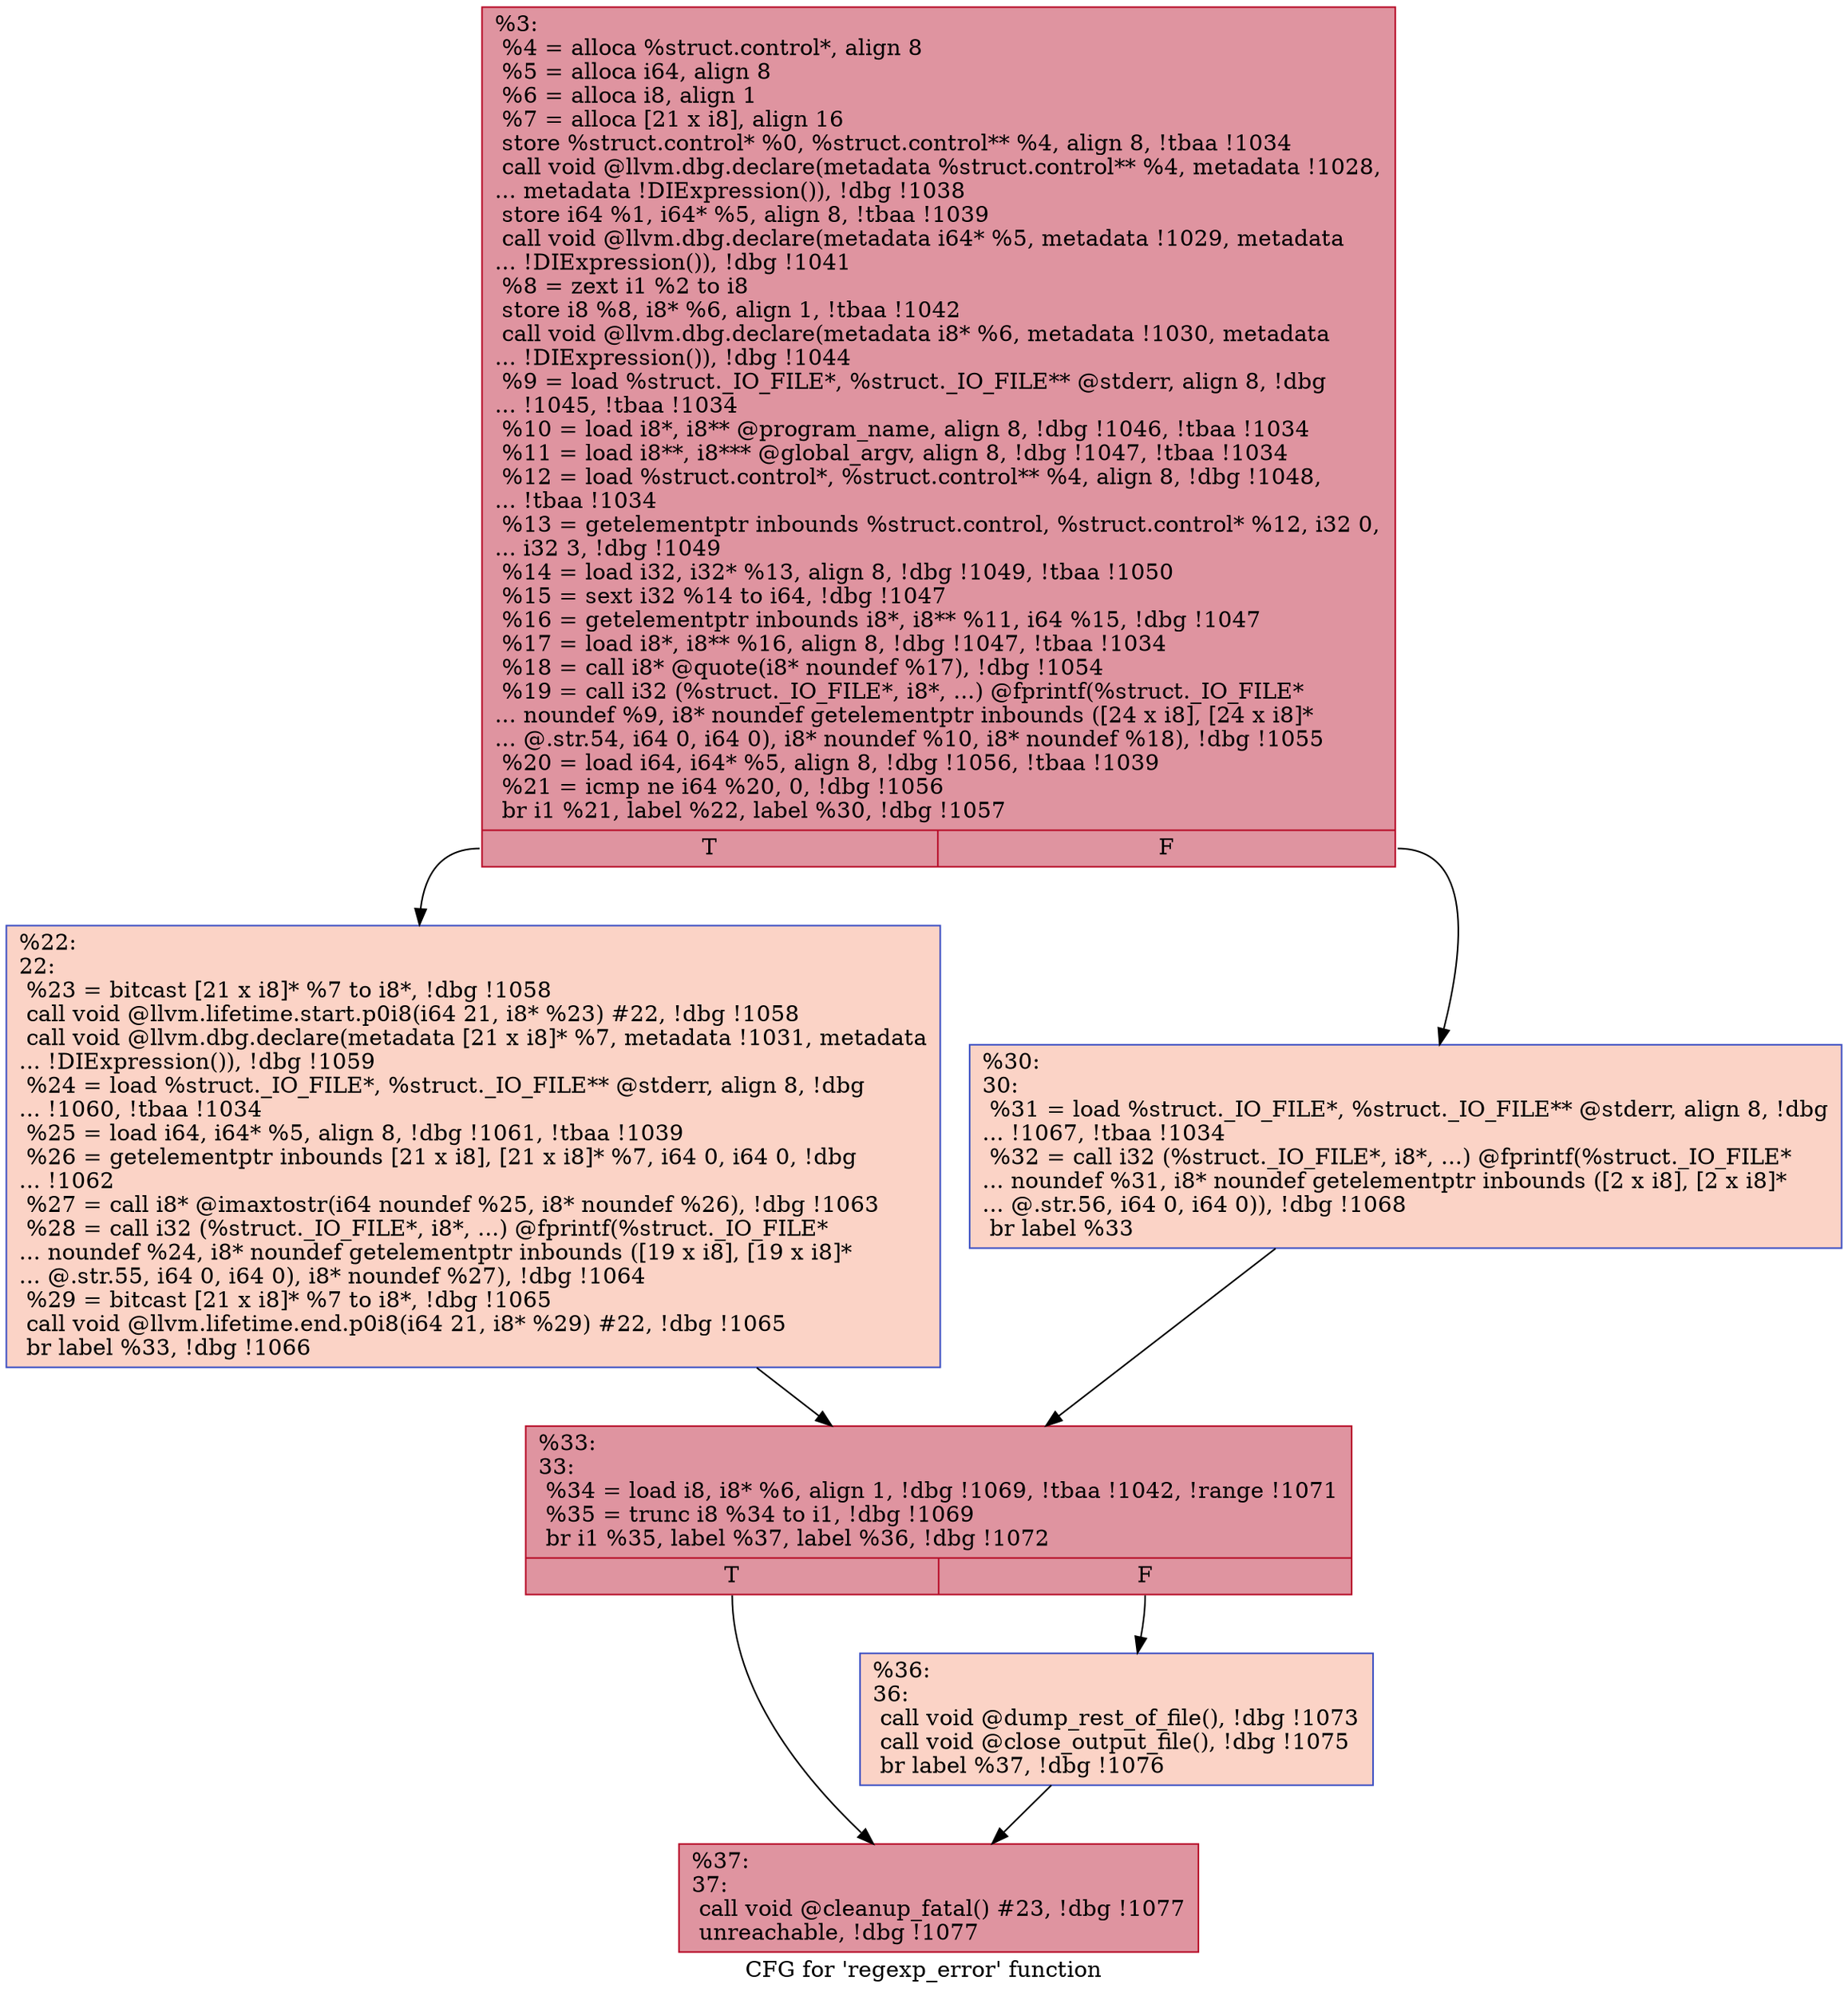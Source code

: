 digraph "CFG for 'regexp_error' function" {
	label="CFG for 'regexp_error' function";

	Node0x2364e50 [shape=record,color="#b70d28ff", style=filled, fillcolor="#b70d2870",label="{%3:\l  %4 = alloca %struct.control*, align 8\l  %5 = alloca i64, align 8\l  %6 = alloca i8, align 1\l  %7 = alloca [21 x i8], align 16\l  store %struct.control* %0, %struct.control** %4, align 8, !tbaa !1034\l  call void @llvm.dbg.declare(metadata %struct.control** %4, metadata !1028,\l... metadata !DIExpression()), !dbg !1038\l  store i64 %1, i64* %5, align 8, !tbaa !1039\l  call void @llvm.dbg.declare(metadata i64* %5, metadata !1029, metadata\l... !DIExpression()), !dbg !1041\l  %8 = zext i1 %2 to i8\l  store i8 %8, i8* %6, align 1, !tbaa !1042\l  call void @llvm.dbg.declare(metadata i8* %6, metadata !1030, metadata\l... !DIExpression()), !dbg !1044\l  %9 = load %struct._IO_FILE*, %struct._IO_FILE** @stderr, align 8, !dbg\l... !1045, !tbaa !1034\l  %10 = load i8*, i8** @program_name, align 8, !dbg !1046, !tbaa !1034\l  %11 = load i8**, i8*** @global_argv, align 8, !dbg !1047, !tbaa !1034\l  %12 = load %struct.control*, %struct.control** %4, align 8, !dbg !1048,\l... !tbaa !1034\l  %13 = getelementptr inbounds %struct.control, %struct.control* %12, i32 0,\l... i32 3, !dbg !1049\l  %14 = load i32, i32* %13, align 8, !dbg !1049, !tbaa !1050\l  %15 = sext i32 %14 to i64, !dbg !1047\l  %16 = getelementptr inbounds i8*, i8** %11, i64 %15, !dbg !1047\l  %17 = load i8*, i8** %16, align 8, !dbg !1047, !tbaa !1034\l  %18 = call i8* @quote(i8* noundef %17), !dbg !1054\l  %19 = call i32 (%struct._IO_FILE*, i8*, ...) @fprintf(%struct._IO_FILE*\l... noundef %9, i8* noundef getelementptr inbounds ([24 x i8], [24 x i8]*\l... @.str.54, i64 0, i64 0), i8* noundef %10, i8* noundef %18), !dbg !1055\l  %20 = load i64, i64* %5, align 8, !dbg !1056, !tbaa !1039\l  %21 = icmp ne i64 %20, 0, !dbg !1056\l  br i1 %21, label %22, label %30, !dbg !1057\l|{<s0>T|<s1>F}}"];
	Node0x2364e50:s0 -> Node0x23b2a10;
	Node0x2364e50:s1 -> Node0x23b2a60;
	Node0x23b2a10 [shape=record,color="#3d50c3ff", style=filled, fillcolor="#f59c7d70",label="{%22:\l22:                                               \l  %23 = bitcast [21 x i8]* %7 to i8*, !dbg !1058\l  call void @llvm.lifetime.start.p0i8(i64 21, i8* %23) #22, !dbg !1058\l  call void @llvm.dbg.declare(metadata [21 x i8]* %7, metadata !1031, metadata\l... !DIExpression()), !dbg !1059\l  %24 = load %struct._IO_FILE*, %struct._IO_FILE** @stderr, align 8, !dbg\l... !1060, !tbaa !1034\l  %25 = load i64, i64* %5, align 8, !dbg !1061, !tbaa !1039\l  %26 = getelementptr inbounds [21 x i8], [21 x i8]* %7, i64 0, i64 0, !dbg\l... !1062\l  %27 = call i8* @imaxtostr(i64 noundef %25, i8* noundef %26), !dbg !1063\l  %28 = call i32 (%struct._IO_FILE*, i8*, ...) @fprintf(%struct._IO_FILE*\l... noundef %24, i8* noundef getelementptr inbounds ([19 x i8], [19 x i8]*\l... @.str.55, i64 0, i64 0), i8* noundef %27), !dbg !1064\l  %29 = bitcast [21 x i8]* %7 to i8*, !dbg !1065\l  call void @llvm.lifetime.end.p0i8(i64 21, i8* %29) #22, !dbg !1065\l  br label %33, !dbg !1066\l}"];
	Node0x23b2a10 -> Node0x23b2ab0;
	Node0x23b2a60 [shape=record,color="#3d50c3ff", style=filled, fillcolor="#f59c7d70",label="{%30:\l30:                                               \l  %31 = load %struct._IO_FILE*, %struct._IO_FILE** @stderr, align 8, !dbg\l... !1067, !tbaa !1034\l  %32 = call i32 (%struct._IO_FILE*, i8*, ...) @fprintf(%struct._IO_FILE*\l... noundef %31, i8* noundef getelementptr inbounds ([2 x i8], [2 x i8]*\l... @.str.56, i64 0, i64 0)), !dbg !1068\l  br label %33\l}"];
	Node0x23b2a60 -> Node0x23b2ab0;
	Node0x23b2ab0 [shape=record,color="#b70d28ff", style=filled, fillcolor="#b70d2870",label="{%33:\l33:                                               \l  %34 = load i8, i8* %6, align 1, !dbg !1069, !tbaa !1042, !range !1071\l  %35 = trunc i8 %34 to i1, !dbg !1069\l  br i1 %35, label %37, label %36, !dbg !1072\l|{<s0>T|<s1>F}}"];
	Node0x23b2ab0:s0 -> Node0x23b2b50;
	Node0x23b2ab0:s1 -> Node0x23b2b00;
	Node0x23b2b00 [shape=record,color="#3d50c3ff", style=filled, fillcolor="#f59c7d70",label="{%36:\l36:                                               \l  call void @dump_rest_of_file(), !dbg !1073\l  call void @close_output_file(), !dbg !1075\l  br label %37, !dbg !1076\l}"];
	Node0x23b2b00 -> Node0x23b2b50;
	Node0x23b2b50 [shape=record,color="#b70d28ff", style=filled, fillcolor="#b70d2870",label="{%37:\l37:                                               \l  call void @cleanup_fatal() #23, !dbg !1077\l  unreachable, !dbg !1077\l}"];
}
